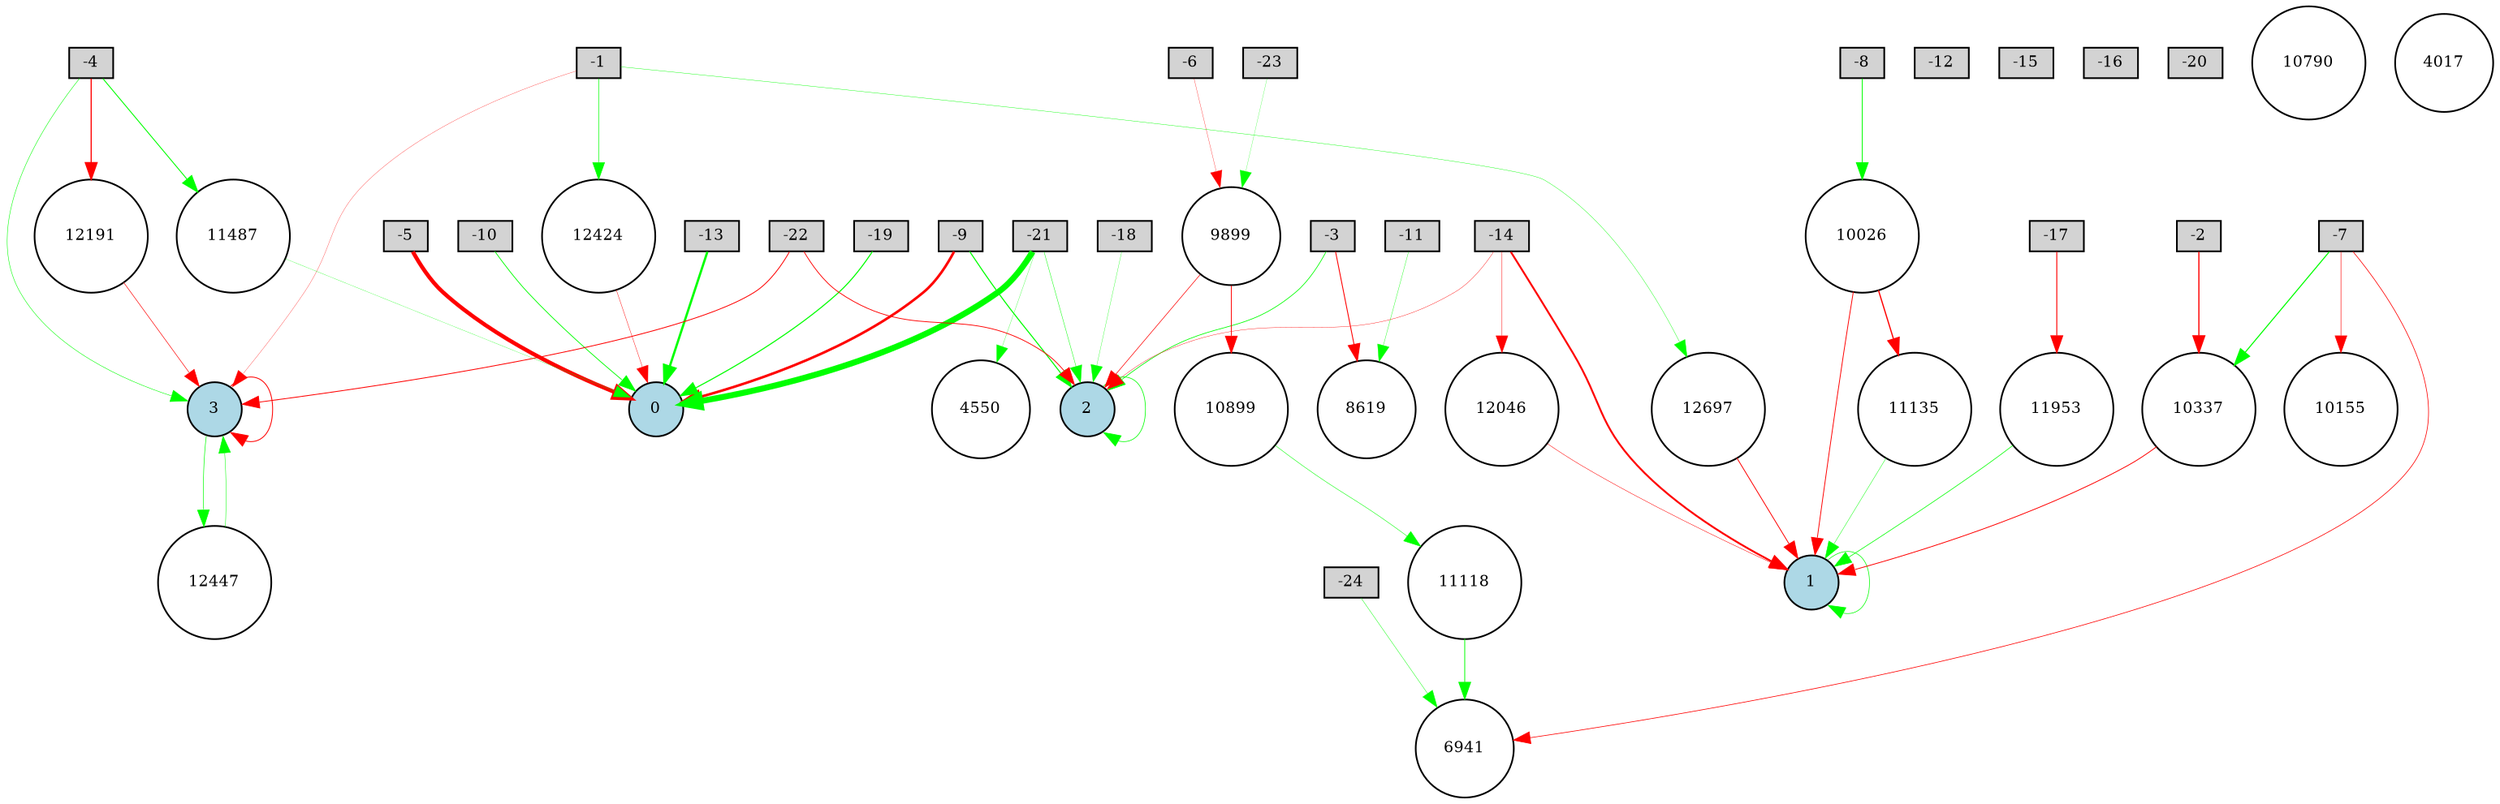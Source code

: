digraph {
	node [fontsize=9 height=0.2 shape=circle width=0.2]
	-1 [fillcolor=lightgray shape=box style=filled]
	-2 [fillcolor=lightgray shape=box style=filled]
	-3 [fillcolor=lightgray shape=box style=filled]
	-4 [fillcolor=lightgray shape=box style=filled]
	-5 [fillcolor=lightgray shape=box style=filled]
	-6 [fillcolor=lightgray shape=box style=filled]
	-7 [fillcolor=lightgray shape=box style=filled]
	-8 [fillcolor=lightgray shape=box style=filled]
	-9 [fillcolor=lightgray shape=box style=filled]
	-10 [fillcolor=lightgray shape=box style=filled]
	-11 [fillcolor=lightgray shape=box style=filled]
	-12 [fillcolor=lightgray shape=box style=filled]
	-13 [fillcolor=lightgray shape=box style=filled]
	-14 [fillcolor=lightgray shape=box style=filled]
	-15 [fillcolor=lightgray shape=box style=filled]
	-16 [fillcolor=lightgray shape=box style=filled]
	-17 [fillcolor=lightgray shape=box style=filled]
	-18 [fillcolor=lightgray shape=box style=filled]
	-19 [fillcolor=lightgray shape=box style=filled]
	-20 [fillcolor=lightgray shape=box style=filled]
	-21 [fillcolor=lightgray shape=box style=filled]
	-22 [fillcolor=lightgray shape=box style=filled]
	-23 [fillcolor=lightgray shape=box style=filled]
	-24 [fillcolor=lightgray shape=box style=filled]
	0 [fillcolor=lightblue style=filled]
	1 [fillcolor=lightblue style=filled]
	2 [fillcolor=lightblue style=filled]
	3 [fillcolor=lightblue style=filled]
	12424 [fillcolor=white style=filled]
	12046 [fillcolor=white style=filled]
	10899 [fillcolor=white style=filled]
	12697 [fillcolor=white style=filled]
	6941 [fillcolor=white style=filled]
	12447 [fillcolor=white style=filled]
	12191 [fillcolor=white style=filled]
	10790 [fillcolor=white style=filled]
	10026 [fillcolor=white style=filled]
	9899 [fillcolor=white style=filled]
	8619 [fillcolor=white style=filled]
	10155 [fillcolor=white style=filled]
	11953 [fillcolor=white style=filled]
	4017 [fillcolor=white style=filled]
	4550 [fillcolor=white style=filled]
	11487 [fillcolor=white style=filled]
	10337 [fillcolor=white style=filled]
	11118 [fillcolor=white style=filled]
	11135 [fillcolor=white style=filled]
	10026 -> 11135 [color=red penwidth=0.7137760524251179 style=solid]
	-2 -> 10337 [color=red penwidth=0.6961107986888315 style=solid]
	9899 -> 10899 [color=red penwidth=0.46685621974210467 style=solid]
	12424 -> 0 [color=red penwidth=0.2276052590973726 style=solid]
	-8 -> 10026 [color=green penwidth=0.4852075692674349 style=solid]
	-9 -> 2 [color=green penwidth=0.6311907816040506 style=solid]
	-24 -> 6941 [color=green penwidth=0.2265471008172392 style=solid]
	12697 -> 1 [color=red penwidth=0.4868439749697109 style=solid]
	-11 -> 8619 [color=green penwidth=0.19230021403783681 style=solid]
	10337 -> 1 [color=red penwidth=0.48103629931779535 style=solid]
	-21 -> 4550 [color=green penwidth=0.15130871307495525 style=solid]
	-7 -> 6941 [color=red penwidth=0.388100524905557 style=solid]
	3 -> 3 [color=red penwidth=0.5073438247661679 style=solid]
	9899 -> 2 [color=red penwidth=0.3553722844116939 style=solid]
	-4 -> 3 [color=green penwidth=0.27654508229163843 style=solid]
	-21 -> 0 [color=green penwidth=3.5436502476131744 style=solid]
	3 -> 12447 [color=green penwidth=0.33736712546249614 style=solid]
	12046 -> 1 [color=red penwidth=0.2530859764517491 style=solid]
	-3 -> 2 [color=green penwidth=0.40824740619574607 style=solid]
	2 -> 2 [color=green penwidth=0.38720771973849677 style=solid]
	-10 -> 0 [color=green penwidth=0.4504204433022714 style=solid]
	-18 -> 2 [color=green penwidth=0.16666143817977966 style=solid]
	1 -> 1 [color=green penwidth=0.3627124491964133 style=solid]
	11118 -> 6941 [color=green penwidth=0.47999047427474484 style=solid]
	-5 -> 0 [color=red penwidth=2.375175510407535 style=solid]
	-7 -> 10155 [color=red penwidth=0.30980753143247275 style=solid]
	-4 -> 12191 [color=red penwidth=0.6664930187864192 style=solid]
	-3 -> 8619 [color=red penwidth=0.5293117871849079 style=solid]
	-9 -> 0 [color=red penwidth=1.5008673831023787 style=solid]
	-7 -> 10337 [color=green penwidth=0.6325069459382102 style=solid]
	12191 -> 3 [color=red penwidth=0.3278901952238438 style=solid]
	-1 -> 12697 [color=green penwidth=0.20606351042957188 style=solid]
	-19 -> 0 [color=green penwidth=0.627393446927238 style=solid]
	-22 -> 2 [color=red penwidth=0.456645397591682 style=solid]
	10899 -> 11118 [color=green penwidth=0.26841797487921126 style=solid]
	-4 -> 11487 [color=green penwidth=0.5396326691164841 style=solid]
	-17 -> 11953 [color=red penwidth=0.5666605151816254 style=solid]
	-14 -> 12046 [color=red penwidth=0.23872503956612698 style=solid]
	-1 -> 3 [color=red penwidth=0.1494410691640103 style=solid]
	-22 -> 3 [color=red penwidth=0.49608566634568807 style=solid]
	-21 -> 2 [color=green penwidth=0.24325866704817029 style=solid]
	-14 -> 2 [color=red penwidth=0.19813992193416785 style=solid]
	11953 -> 1 [color=green penwidth=0.3749967885413078 style=solid]
	12447 -> 3 [color=green penwidth=0.25276264923196834 style=solid]
	-23 -> 9899 [color=green penwidth=0.1274380661894566 style=solid]
	10026 -> 1 [color=red penwidth=0.47043125899848115 style=solid]
	-1 -> 12424 [color=green penwidth=0.3406287823198364 style=solid]
	-13 -> 0 [color=green penwidth=1.343974470494568 style=solid]
	-6 -> 9899 [color=red penwidth=0.1603050886502916 style=solid]
	11487 -> 0 [color=green penwidth=0.13562911481366596 style=solid]
	-14 -> 1 [color=red penwidth=1.100536517341794 style=solid]
	11135 -> 1 [color=green penwidth=0.23276226350115717 style=solid]
}

